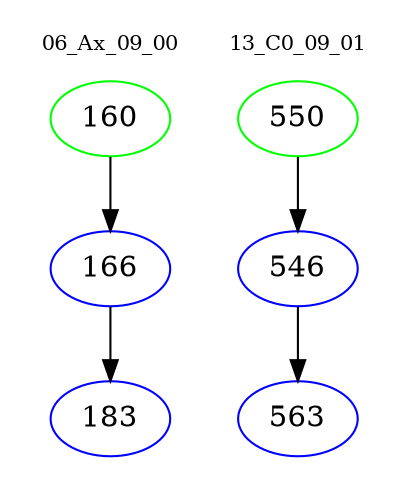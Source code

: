 digraph{
subgraph cluster_0 {
color = white
label = "06_Ax_09_00";
fontsize=10;
T0_160 [label="160", color="green"]
T0_160 -> T0_166 [color="black"]
T0_166 [label="166", color="blue"]
T0_166 -> T0_183 [color="black"]
T0_183 [label="183", color="blue"]
}
subgraph cluster_1 {
color = white
label = "13_C0_09_01";
fontsize=10;
T1_550 [label="550", color="green"]
T1_550 -> T1_546 [color="black"]
T1_546 [label="546", color="blue"]
T1_546 -> T1_563 [color="black"]
T1_563 [label="563", color="blue"]
}
}
